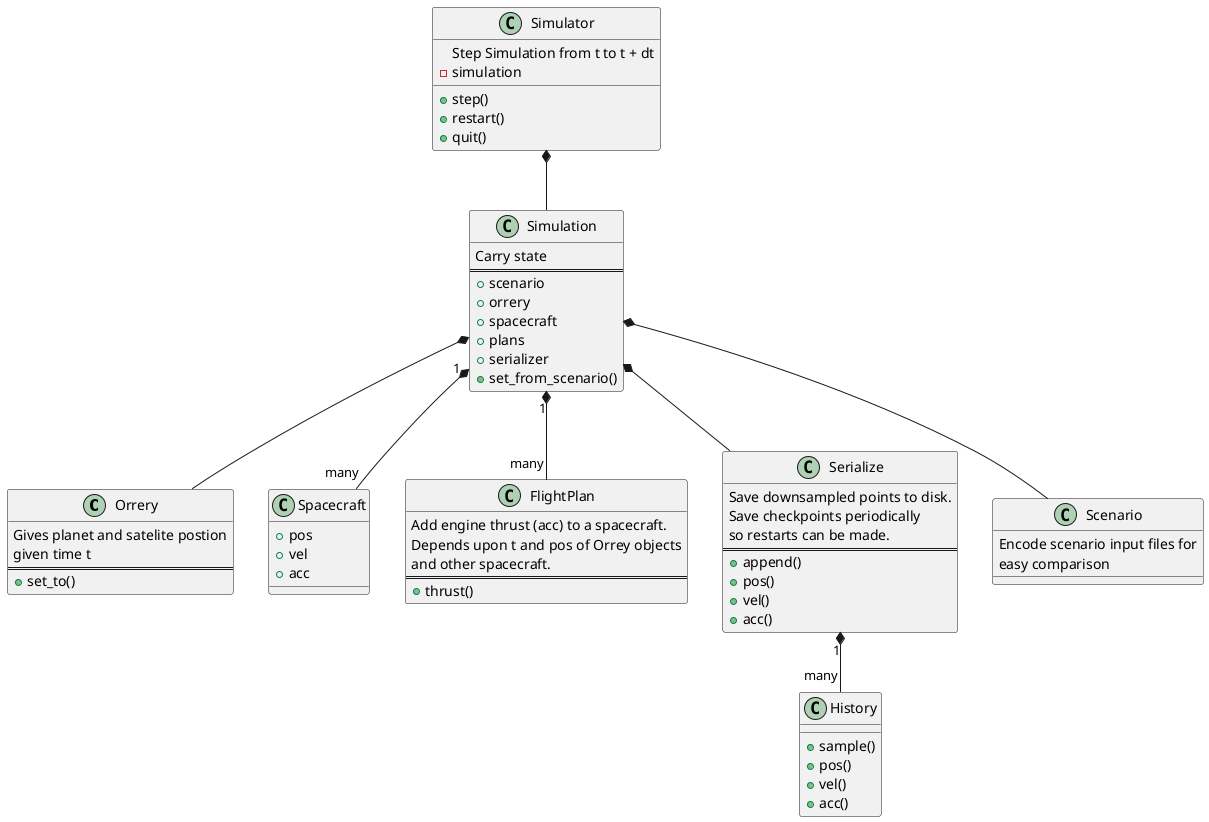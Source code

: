 @startuml classes

Class Orrery {
Gives planet and satelite postion 
given time t
==
+set_to()
}

Class Spacecraft {
+pos
+vel
+acc
}

class FlightPlan {
Add engine thrust (acc) to a spacecraft. 
Depends upon t and pos of Orrey objects 
and other spacecraft.
==
+thrust()    
}

class Serialize {
Save downsampled points to disk. 
Save checkpoints periodically 
so restarts can be made.
==
+append()
+pos()
+vel()
+acc()
}

Serialize "1" *-- "many" History

class History {
+sample()
+pos()
+vel()
+acc()
}

class Scenario {
Encode scenario input files for 
easy comparison
}

class Simulation {
Carry state
==
+scenario
+orrery
+spacecraft
+plans
+serializer
+set_from_scenario()
}

Simulation *-- Scenario
Simulation *-- Orrery
Simulation "1" *-- "many" Spacecraft
Simulation "1" *-- "many" FlightPlan
Simulation *-- Serialize

class Simulator {
Step Simulation from t to t + dt
-simulation
+step()
+restart()
+quit()
}

Simulator *-- Simulation



@enduml